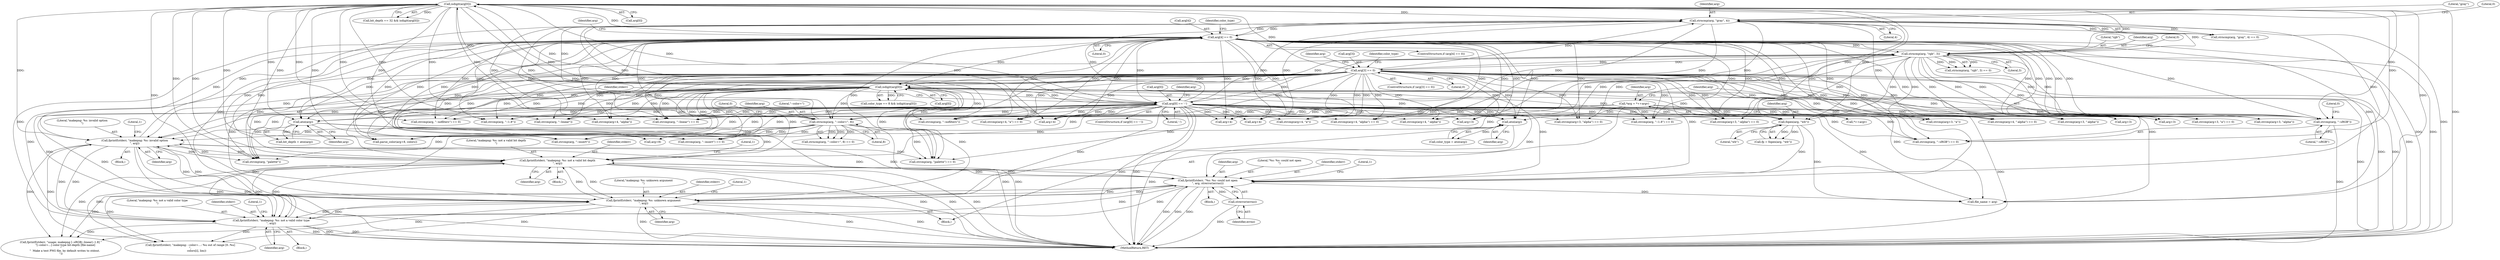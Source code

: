digraph "0_Android_9d4853418ab2f754c2b63e091c29c5529b8b86ca_18@API" {
"1000166" [label="(Call,strcmp(arg, \"--sRGB\"))"];
"1000435" [label="(Call,isdigit(arg[0]))"];
"1000397" [label="(Call,isdigit(arg[0]))"];
"1000345" [label="(Call,strncmp(arg, \"rgb\", 3))"];
"1000303" [label="(Call,arg[4] == 0)"];
"1000296" [label="(Call,strncmp(arg, \"gray\", 4))"];
"1000352" [label="(Call,arg[3] == 0)"];
"1000271" [label="(Call,arg[0] == '-')"];
"1000210" [label="(Call,strncmp(arg, \"--color=\", 8))"];
"1000159" [label="(Call,*arg = *++argv)"];
"1000277" [label="(Call,fprintf(stderr, \"makepng: %s: invalid option\n\", arg))"];
"1000460" [label="(Call,fprintf(stderr, \"makepng: %s: not a valid bit depth\n\", arg))"];
"1000482" [label="(Call,fprintf(stderr, \"%s: %s: could not open\n\", arg, strerror(errno)))"];
"1000494" [label="(Call,fprintf(stderr, \"makepng: %s: unknown argument\n\", arg))"];
"1000423" [label="(Call,fprintf(stderr, \"makepng: %s: not a valid color type\n\", arg))"];
"1000404" [label="(Call,atoi(arg))"];
"1000474" [label="(Call,fopen(arg, \"wb\"))"];
"1000486" [label="(Call,strerror(errno))"];
"1000442" [label="(Call,atoi(arg))"];
"1000177" [label="(Call,strcmp(arg, \"--linear\"))"];
"1000316" [label="(Call,strcmp(arg+4, \"a\") == 0)"];
"1000333" [label="(Call,arg+4)"];
"1000295" [label="(Call,strncmp(arg, \"gray\", 4) == 0)"];
"1000485" [label="(Identifier,arg)"];
"1000472" [label="(Call,fp = fopen(arg, \"wb\"))"];
"1000496" [label="(Literal,\"makepng: %s: unknown argument\n\")"];
"1000375" [label="(Call,arg+3)"];
"1000216" [label="(Call,parse_color(arg+8, colors))"];
"1000326" [label="(Call,arg+4)"];
"1000443" [label="(Identifier,arg)"];
"1000217" [label="(Call,arg+8)"];
"1000460" [label="(Call,fprintf(stderr, \"makepng: %s: not a valid bit depth\n\", arg))"];
"1000402" [label="(Call,color_type = atoi(arg))"];
"1000318" [label="(Call,arg+4)"];
"1000304" [label="(Call,arg[4])"];
"1000422" [label="(Block,)"];
"1000462" [label="(Literal,\"makepng: %s: not a valid bit depth\n\")"];
"1000285" [label="(Call,strcmp(arg, \"palette\"))"];
"1000431" [label="(Call,bit_depth == 32 && isdigit(arg[0]))"];
"1000494" [label="(Call,fprintf(stderr, \"makepng: %s: unknown argument\n\", arg))"];
"1000277" [label="(Call,fprintf(stderr, \"makepng: %s: invalid option\n\", arg))"];
"1000228" [label="(Call,strcmp(arg, \"--insert\"))"];
"1000359" [label="(Identifier,color_type)"];
"1000344" [label="(Call,strncmp(arg, \"rgb\", 3) == 0)"];
"1000345" [label="(Call,strncmp(arg, \"rgb\", 3))"];
"1000199" [label="(Call,strcmp(arg, \"--nofilters\"))"];
"1000272" [label="(Call,arg[0])"];
"1000461" [label="(Identifier,stderr)"];
"1000490" [label="(Call,file_name = arg)"];
"1000278" [label="(Identifier,stderr)"];
"1000495" [label="(Identifier,stderr)"];
"1000348" [label="(Literal,3)"];
"1000271" [label="(Call,arg[0] == '-')"];
"1000303" [label="(Call,arg[4] == 0)"];
"1000299" [label="(Literal,4)"];
"1000366" [label="(Call,strcmp(arg+3, \"a\"))"];
"1000165" [label="(Call,strcmp(arg, \"--sRGB\") == 0)"];
"1000347" [label="(Literal,\"rgb\")"];
"1000166" [label="(Call,strcmp(arg, \"--sRGB\"))"];
"1000317" [label="(Call,strcmp(arg+4, \"a\"))"];
"1000310" [label="(Identifier,color_type)"];
"1000187" [label="(Call,strcmp(arg, \"--1.8\") == 0)"];
"1000324" [label="(Call,strcmp(arg+4, \"alpha\") == 0)"];
"1000280" [label="(Identifier,arg)"];
"1000296" [label="(Call,strncmp(arg, \"gray\", 4))"];
"1000270" [label="(ControlStructure,if (arg[0] == '-'))"];
"1000332" [label="(Call,strcmp(arg+4, \"-alpha\"))"];
"1000425" [label="(Literal,\"makepng: %s: not a valid color type\n\")"];
"1000393" [label="(Call,color_type == 8 && isdigit(arg[0]))"];
"1000161" [label="(Call,*++argv)"];
"1000346" [label="(Identifier,arg)"];
"1000368" [label="(Identifier,arg)"];
"1000405" [label="(Identifier,arg)"];
"1000381" [label="(Call,strcmp(arg+3, \"-alpha\"))"];
"1000214" [label="(Literal,0)"];
"1000353" [label="(Call,arg[3])"];
"1000284" [label="(Call,strcmp(arg, \"palette\") == 0)"];
"1000497" [label="(Identifier,arg)"];
"1000211" [label="(Identifier,arg)"];
"1000398" [label="(Call,arg[0])"];
"1000424" [label="(Identifier,stderr)"];
"1000474" [label="(Call,fopen(arg, \"wb\"))"];
"1000475" [label="(Identifier,arg)"];
"1000168" [label="(Literal,\"--sRGB\")"];
"1000397" [label="(Call,isdigit(arg[0]))"];
"1000188" [label="(Call,strcmp(arg, \"--1.8\"))"];
"1000463" [label="(Identifier,arg)"];
"1000499" [label="(Literal,1)"];
"1000159" [label="(Call,*arg = *++argv)"];
"1000626" [label="(MethodReturn,RET)"];
"1000302" [label="(ControlStructure,if (arg[4] == 0))"];
"1000367" [label="(Call,arg+3)"];
"1000297" [label="(Identifier,arg)"];
"1000484" [label="(Literal,\"%s: %s: could not open\n\")"];
"1000486" [label="(Call,strerror(errno))"];
"1000276" [label="(Block,)"];
"1000279" [label="(Literal,\"makepng: %s: invalid option\n\")"];
"1000169" [label="(Literal,0)"];
"1000465" [label="(Literal,1)"];
"1000210" [label="(Call,strncmp(arg, \"--color=\", 8))"];
"1000483" [label="(Identifier,stderr)"];
"1000160" [label="(Identifier,arg)"];
"1000325" [label="(Call,strcmp(arg+4, \"alpha\"))"];
"1000428" [label="(Literal,1)"];
"1000157" [label="(Block,)"];
"1000275" [label="(Literal,'-')"];
"1000382" [label="(Call,arg+3)"];
"1000351" [label="(ControlStructure,if (arg[3] == 0))"];
"1000356" [label="(Literal,0)"];
"1000282" [label="(Literal,1)"];
"1000227" [label="(Call,strcmp(arg, \"--insert\") == 0)"];
"1000167" [label="(Identifier,arg)"];
"1000489" [label="(Literal,1)"];
"1000209" [label="(Call,strncmp(arg, \"--color=\", 8) == 0)"];
"1000373" [label="(Call,strcmp(arg+3, \"alpha\") == 0)"];
"1000426" [label="(Identifier,arg)"];
"1000352" [label="(Call,arg[3] == 0)"];
"1000404" [label="(Call,atoi(arg))"];
"1000349" [label="(Literal,0)"];
"1000440" [label="(Call,bit_depth = atoi(arg))"];
"1000176" [label="(Call,strcmp(arg, \"--linear\") == 0)"];
"1000380" [label="(Call,strcmp(arg+3, \"-alpha\") == 0)"];
"1000365" [label="(Call,strcmp(arg+3, \"a\") == 0)"];
"1000459" [label="(Block,)"];
"1000482" [label="(Call,fprintf(stderr, \"%s: %s: could not open\n\", arg, strerror(errno)))"];
"1000436" [label="(Call,arg[0])"];
"1000213" [label="(Literal,8)"];
"1000212" [label="(Literal,\"--color=\")"];
"1000298" [label="(Literal,\"gray\")"];
"1000487" [label="(Identifier,errno)"];
"1000509" [label="(Call,fprintf(stderr, \"usage: makepng [--sRGB|--linear|--1.8] \"\n          \"[--color=...] color-type bit-depth [file-name]\n\"\n         \"  Make a test PNG file, by default writes to stdout.\n\"))"];
"1000442" [label="(Call,atoi(arg))"];
"1000300" [label="(Literal,0)"];
"1000319" [label="(Identifier,arg)"];
"1000374" [label="(Call,strcmp(arg+3, \"alpha\"))"];
"1000435" [label="(Call,isdigit(arg[0]))"];
"1000331" [label="(Call,strcmp(arg+4, \"-alpha\") == 0)"];
"1000423" [label="(Call,fprintf(stderr, \"makepng: %s: not a valid color type\n\", arg))"];
"1000307" [label="(Literal,0)"];
"1000476" [label="(Literal,\"wb\")"];
"1000198" [label="(Call,strcmp(arg, \"--nofilters\") == 0)"];
"1000286" [label="(Identifier,arg)"];
"1000547" [label="(Call,fprintf(stderr, \"makepng: --color=...: %u out of range [0..%u]\n\",\n               colors[i], lim))"];
"1000481" [label="(Block,)"];
"1000166" -> "1000165"  [label="AST: "];
"1000166" -> "1000168"  [label="CFG: "];
"1000167" -> "1000166"  [label="AST: "];
"1000168" -> "1000166"  [label="AST: "];
"1000169" -> "1000166"  [label="CFG: "];
"1000166" -> "1000626"  [label="DDG: "];
"1000435" -> "1000166"  [label="DDG: "];
"1000397" -> "1000166"  [label="DDG: "];
"1000303" -> "1000166"  [label="DDG: "];
"1000159" -> "1000166"  [label="DDG: "];
"1000352" -> "1000166"  [label="DDG: "];
"1000271" -> "1000166"  [label="DDG: "];
"1000435" -> "1000431"  [label="AST: "];
"1000435" -> "1000436"  [label="CFG: "];
"1000436" -> "1000435"  [label="AST: "];
"1000431" -> "1000435"  [label="CFG: "];
"1000435" -> "1000626"  [label="DDG: "];
"1000435" -> "1000165"  [label="DDG: "];
"1000435" -> "1000176"  [label="DDG: "];
"1000435" -> "1000177"  [label="DDG: "];
"1000435" -> "1000187"  [label="DDG: "];
"1000435" -> "1000188"  [label="DDG: "];
"1000435" -> "1000198"  [label="DDG: "];
"1000435" -> "1000199"  [label="DDG: "];
"1000435" -> "1000210"  [label="DDG: "];
"1000435" -> "1000216"  [label="DDG: "];
"1000435" -> "1000217"  [label="DDG: "];
"1000435" -> "1000227"  [label="DDG: "];
"1000435" -> "1000228"  [label="DDG: "];
"1000435" -> "1000271"  [label="DDG: "];
"1000435" -> "1000277"  [label="DDG: "];
"1000435" -> "1000284"  [label="DDG: "];
"1000435" -> "1000285"  [label="DDG: "];
"1000435" -> "1000296"  [label="DDG: "];
"1000435" -> "1000431"  [label="DDG: "];
"1000397" -> "1000435"  [label="DDG: "];
"1000345" -> "1000435"  [label="DDG: "];
"1000271" -> "1000435"  [label="DDG: "];
"1000303" -> "1000435"  [label="DDG: "];
"1000352" -> "1000435"  [label="DDG: "];
"1000435" -> "1000442"  [label="DDG: "];
"1000435" -> "1000460"  [label="DDG: "];
"1000435" -> "1000474"  [label="DDG: "];
"1000435" -> "1000482"  [label="DDG: "];
"1000435" -> "1000490"  [label="DDG: "];
"1000435" -> "1000494"  [label="DDG: "];
"1000397" -> "1000393"  [label="AST: "];
"1000397" -> "1000398"  [label="CFG: "];
"1000398" -> "1000397"  [label="AST: "];
"1000393" -> "1000397"  [label="CFG: "];
"1000397" -> "1000626"  [label="DDG: "];
"1000397" -> "1000165"  [label="DDG: "];
"1000397" -> "1000176"  [label="DDG: "];
"1000397" -> "1000177"  [label="DDG: "];
"1000397" -> "1000187"  [label="DDG: "];
"1000397" -> "1000188"  [label="DDG: "];
"1000397" -> "1000198"  [label="DDG: "];
"1000397" -> "1000199"  [label="DDG: "];
"1000397" -> "1000210"  [label="DDG: "];
"1000397" -> "1000216"  [label="DDG: "];
"1000397" -> "1000217"  [label="DDG: "];
"1000397" -> "1000227"  [label="DDG: "];
"1000397" -> "1000228"  [label="DDG: "];
"1000397" -> "1000271"  [label="DDG: "];
"1000397" -> "1000277"  [label="DDG: "];
"1000397" -> "1000284"  [label="DDG: "];
"1000397" -> "1000285"  [label="DDG: "];
"1000397" -> "1000296"  [label="DDG: "];
"1000397" -> "1000393"  [label="DDG: "];
"1000345" -> "1000397"  [label="DDG: "];
"1000271" -> "1000397"  [label="DDG: "];
"1000303" -> "1000397"  [label="DDG: "];
"1000352" -> "1000397"  [label="DDG: "];
"1000397" -> "1000404"  [label="DDG: "];
"1000397" -> "1000423"  [label="DDG: "];
"1000397" -> "1000442"  [label="DDG: "];
"1000397" -> "1000460"  [label="DDG: "];
"1000397" -> "1000474"  [label="DDG: "];
"1000397" -> "1000482"  [label="DDG: "];
"1000397" -> "1000490"  [label="DDG: "];
"1000397" -> "1000494"  [label="DDG: "];
"1000345" -> "1000344"  [label="AST: "];
"1000345" -> "1000348"  [label="CFG: "];
"1000346" -> "1000345"  [label="AST: "];
"1000347" -> "1000345"  [label="AST: "];
"1000348" -> "1000345"  [label="AST: "];
"1000349" -> "1000345"  [label="CFG: "];
"1000345" -> "1000626"  [label="DDG: "];
"1000345" -> "1000344"  [label="DDG: "];
"1000345" -> "1000344"  [label="DDG: "];
"1000345" -> "1000344"  [label="DDG: "];
"1000303" -> "1000345"  [label="DDG: "];
"1000352" -> "1000345"  [label="DDG: "];
"1000296" -> "1000345"  [label="DDG: "];
"1000271" -> "1000345"  [label="DDG: "];
"1000345" -> "1000352"  [label="DDG: "];
"1000345" -> "1000365"  [label="DDG: "];
"1000345" -> "1000366"  [label="DDG: "];
"1000345" -> "1000367"  [label="DDG: "];
"1000345" -> "1000373"  [label="DDG: "];
"1000345" -> "1000374"  [label="DDG: "];
"1000345" -> "1000375"  [label="DDG: "];
"1000345" -> "1000380"  [label="DDG: "];
"1000345" -> "1000381"  [label="DDG: "];
"1000345" -> "1000382"  [label="DDG: "];
"1000345" -> "1000404"  [label="DDG: "];
"1000345" -> "1000442"  [label="DDG: "];
"1000345" -> "1000474"  [label="DDG: "];
"1000345" -> "1000494"  [label="DDG: "];
"1000303" -> "1000302"  [label="AST: "];
"1000303" -> "1000307"  [label="CFG: "];
"1000304" -> "1000303"  [label="AST: "];
"1000307" -> "1000303"  [label="AST: "];
"1000310" -> "1000303"  [label="CFG: "];
"1000319" -> "1000303"  [label="CFG: "];
"1000303" -> "1000626"  [label="DDG: "];
"1000303" -> "1000626"  [label="DDG: "];
"1000303" -> "1000165"  [label="DDG: "];
"1000303" -> "1000176"  [label="DDG: "];
"1000303" -> "1000177"  [label="DDG: "];
"1000303" -> "1000187"  [label="DDG: "];
"1000303" -> "1000188"  [label="DDG: "];
"1000303" -> "1000198"  [label="DDG: "];
"1000303" -> "1000199"  [label="DDG: "];
"1000303" -> "1000210"  [label="DDG: "];
"1000303" -> "1000216"  [label="DDG: "];
"1000303" -> "1000217"  [label="DDG: "];
"1000303" -> "1000227"  [label="DDG: "];
"1000303" -> "1000228"  [label="DDG: "];
"1000303" -> "1000271"  [label="DDG: "];
"1000303" -> "1000277"  [label="DDG: "];
"1000303" -> "1000284"  [label="DDG: "];
"1000303" -> "1000285"  [label="DDG: "];
"1000303" -> "1000296"  [label="DDG: "];
"1000296" -> "1000303"  [label="DDG: "];
"1000303" -> "1000316"  [label="DDG: "];
"1000303" -> "1000317"  [label="DDG: "];
"1000303" -> "1000318"  [label="DDG: "];
"1000303" -> "1000324"  [label="DDG: "];
"1000303" -> "1000325"  [label="DDG: "];
"1000303" -> "1000326"  [label="DDG: "];
"1000303" -> "1000331"  [label="DDG: "];
"1000303" -> "1000332"  [label="DDG: "];
"1000303" -> "1000333"  [label="DDG: "];
"1000303" -> "1000365"  [label="DDG: "];
"1000303" -> "1000366"  [label="DDG: "];
"1000303" -> "1000367"  [label="DDG: "];
"1000303" -> "1000373"  [label="DDG: "];
"1000303" -> "1000374"  [label="DDG: "];
"1000303" -> "1000375"  [label="DDG: "];
"1000303" -> "1000380"  [label="DDG: "];
"1000303" -> "1000381"  [label="DDG: "];
"1000303" -> "1000382"  [label="DDG: "];
"1000303" -> "1000404"  [label="DDG: "];
"1000303" -> "1000423"  [label="DDG: "];
"1000303" -> "1000442"  [label="DDG: "];
"1000303" -> "1000460"  [label="DDG: "];
"1000303" -> "1000474"  [label="DDG: "];
"1000303" -> "1000482"  [label="DDG: "];
"1000303" -> "1000490"  [label="DDG: "];
"1000303" -> "1000494"  [label="DDG: "];
"1000296" -> "1000295"  [label="AST: "];
"1000296" -> "1000299"  [label="CFG: "];
"1000297" -> "1000296"  [label="AST: "];
"1000298" -> "1000296"  [label="AST: "];
"1000299" -> "1000296"  [label="AST: "];
"1000300" -> "1000296"  [label="CFG: "];
"1000296" -> "1000626"  [label="DDG: "];
"1000296" -> "1000295"  [label="DDG: "];
"1000296" -> "1000295"  [label="DDG: "];
"1000296" -> "1000295"  [label="DDG: "];
"1000352" -> "1000296"  [label="DDG: "];
"1000271" -> "1000296"  [label="DDG: "];
"1000210" -> "1000296"  [label="DDG: "];
"1000277" -> "1000296"  [label="DDG: "];
"1000296" -> "1000316"  [label="DDG: "];
"1000296" -> "1000317"  [label="DDG: "];
"1000296" -> "1000318"  [label="DDG: "];
"1000296" -> "1000324"  [label="DDG: "];
"1000296" -> "1000325"  [label="DDG: "];
"1000296" -> "1000326"  [label="DDG: "];
"1000296" -> "1000331"  [label="DDG: "];
"1000296" -> "1000332"  [label="DDG: "];
"1000296" -> "1000333"  [label="DDG: "];
"1000352" -> "1000351"  [label="AST: "];
"1000352" -> "1000356"  [label="CFG: "];
"1000353" -> "1000352"  [label="AST: "];
"1000356" -> "1000352"  [label="AST: "];
"1000359" -> "1000352"  [label="CFG: "];
"1000368" -> "1000352"  [label="CFG: "];
"1000352" -> "1000626"  [label="DDG: "];
"1000352" -> "1000626"  [label="DDG: "];
"1000352" -> "1000165"  [label="DDG: "];
"1000352" -> "1000176"  [label="DDG: "];
"1000352" -> "1000177"  [label="DDG: "];
"1000352" -> "1000187"  [label="DDG: "];
"1000352" -> "1000188"  [label="DDG: "];
"1000352" -> "1000198"  [label="DDG: "];
"1000352" -> "1000199"  [label="DDG: "];
"1000352" -> "1000210"  [label="DDG: "];
"1000352" -> "1000216"  [label="DDG: "];
"1000352" -> "1000217"  [label="DDG: "];
"1000352" -> "1000227"  [label="DDG: "];
"1000352" -> "1000228"  [label="DDG: "];
"1000352" -> "1000271"  [label="DDG: "];
"1000352" -> "1000277"  [label="DDG: "];
"1000352" -> "1000284"  [label="DDG: "];
"1000352" -> "1000285"  [label="DDG: "];
"1000352" -> "1000316"  [label="DDG: "];
"1000352" -> "1000317"  [label="DDG: "];
"1000352" -> "1000318"  [label="DDG: "];
"1000352" -> "1000324"  [label="DDG: "];
"1000352" -> "1000325"  [label="DDG: "];
"1000352" -> "1000326"  [label="DDG: "];
"1000352" -> "1000331"  [label="DDG: "];
"1000352" -> "1000332"  [label="DDG: "];
"1000352" -> "1000333"  [label="DDG: "];
"1000352" -> "1000365"  [label="DDG: "];
"1000352" -> "1000366"  [label="DDG: "];
"1000352" -> "1000367"  [label="DDG: "];
"1000352" -> "1000373"  [label="DDG: "];
"1000352" -> "1000374"  [label="DDG: "];
"1000352" -> "1000375"  [label="DDG: "];
"1000352" -> "1000380"  [label="DDG: "];
"1000352" -> "1000381"  [label="DDG: "];
"1000352" -> "1000382"  [label="DDG: "];
"1000352" -> "1000404"  [label="DDG: "];
"1000352" -> "1000423"  [label="DDG: "];
"1000352" -> "1000442"  [label="DDG: "];
"1000352" -> "1000460"  [label="DDG: "];
"1000352" -> "1000474"  [label="DDG: "];
"1000352" -> "1000482"  [label="DDG: "];
"1000352" -> "1000490"  [label="DDG: "];
"1000352" -> "1000494"  [label="DDG: "];
"1000271" -> "1000270"  [label="AST: "];
"1000271" -> "1000275"  [label="CFG: "];
"1000272" -> "1000271"  [label="AST: "];
"1000275" -> "1000271"  [label="AST: "];
"1000278" -> "1000271"  [label="CFG: "];
"1000286" -> "1000271"  [label="CFG: "];
"1000271" -> "1000626"  [label="DDG: "];
"1000271" -> "1000626"  [label="DDG: "];
"1000271" -> "1000165"  [label="DDG: "];
"1000271" -> "1000176"  [label="DDG: "];
"1000271" -> "1000177"  [label="DDG: "];
"1000271" -> "1000187"  [label="DDG: "];
"1000271" -> "1000188"  [label="DDG: "];
"1000271" -> "1000198"  [label="DDG: "];
"1000271" -> "1000199"  [label="DDG: "];
"1000271" -> "1000210"  [label="DDG: "];
"1000271" -> "1000216"  [label="DDG: "];
"1000271" -> "1000217"  [label="DDG: "];
"1000271" -> "1000227"  [label="DDG: "];
"1000271" -> "1000228"  [label="DDG: "];
"1000210" -> "1000271"  [label="DDG: "];
"1000271" -> "1000277"  [label="DDG: "];
"1000271" -> "1000284"  [label="DDG: "];
"1000271" -> "1000285"  [label="DDG: "];
"1000271" -> "1000316"  [label="DDG: "];
"1000271" -> "1000317"  [label="DDG: "];
"1000271" -> "1000318"  [label="DDG: "];
"1000271" -> "1000324"  [label="DDG: "];
"1000271" -> "1000325"  [label="DDG: "];
"1000271" -> "1000326"  [label="DDG: "];
"1000271" -> "1000331"  [label="DDG: "];
"1000271" -> "1000332"  [label="DDG: "];
"1000271" -> "1000333"  [label="DDG: "];
"1000271" -> "1000365"  [label="DDG: "];
"1000271" -> "1000366"  [label="DDG: "];
"1000271" -> "1000367"  [label="DDG: "];
"1000271" -> "1000373"  [label="DDG: "];
"1000271" -> "1000374"  [label="DDG: "];
"1000271" -> "1000375"  [label="DDG: "];
"1000271" -> "1000380"  [label="DDG: "];
"1000271" -> "1000381"  [label="DDG: "];
"1000271" -> "1000382"  [label="DDG: "];
"1000271" -> "1000404"  [label="DDG: "];
"1000271" -> "1000423"  [label="DDG: "];
"1000271" -> "1000442"  [label="DDG: "];
"1000271" -> "1000460"  [label="DDG: "];
"1000271" -> "1000474"  [label="DDG: "];
"1000271" -> "1000482"  [label="DDG: "];
"1000271" -> "1000490"  [label="DDG: "];
"1000271" -> "1000494"  [label="DDG: "];
"1000210" -> "1000209"  [label="AST: "];
"1000210" -> "1000213"  [label="CFG: "];
"1000211" -> "1000210"  [label="AST: "];
"1000212" -> "1000210"  [label="AST: "];
"1000213" -> "1000210"  [label="AST: "];
"1000214" -> "1000210"  [label="CFG: "];
"1000210" -> "1000626"  [label="DDG: "];
"1000210" -> "1000209"  [label="DDG: "];
"1000210" -> "1000209"  [label="DDG: "];
"1000210" -> "1000209"  [label="DDG: "];
"1000159" -> "1000210"  [label="DDG: "];
"1000210" -> "1000216"  [label="DDG: "];
"1000210" -> "1000217"  [label="DDG: "];
"1000210" -> "1000227"  [label="DDG: "];
"1000210" -> "1000228"  [label="DDG: "];
"1000210" -> "1000277"  [label="DDG: "];
"1000210" -> "1000284"  [label="DDG: "];
"1000210" -> "1000285"  [label="DDG: "];
"1000159" -> "1000157"  [label="AST: "];
"1000159" -> "1000161"  [label="CFG: "];
"1000160" -> "1000159"  [label="AST: "];
"1000161" -> "1000159"  [label="AST: "];
"1000167" -> "1000159"  [label="CFG: "];
"1000159" -> "1000626"  [label="DDG: "];
"1000159" -> "1000165"  [label="DDG: "];
"1000159" -> "1000176"  [label="DDG: "];
"1000159" -> "1000177"  [label="DDG: "];
"1000159" -> "1000187"  [label="DDG: "];
"1000159" -> "1000188"  [label="DDG: "];
"1000159" -> "1000198"  [label="DDG: "];
"1000159" -> "1000199"  [label="DDG: "];
"1000277" -> "1000276"  [label="AST: "];
"1000277" -> "1000280"  [label="CFG: "];
"1000278" -> "1000277"  [label="AST: "];
"1000279" -> "1000277"  [label="AST: "];
"1000280" -> "1000277"  [label="AST: "];
"1000282" -> "1000277"  [label="CFG: "];
"1000277" -> "1000626"  [label="DDG: "];
"1000277" -> "1000626"  [label="DDG: "];
"1000460" -> "1000277"  [label="DDG: "];
"1000482" -> "1000277"  [label="DDG: "];
"1000494" -> "1000277"  [label="DDG: "];
"1000423" -> "1000277"  [label="DDG: "];
"1000277" -> "1000284"  [label="DDG: "];
"1000277" -> "1000285"  [label="DDG: "];
"1000277" -> "1000423"  [label="DDG: "];
"1000277" -> "1000460"  [label="DDG: "];
"1000277" -> "1000482"  [label="DDG: "];
"1000277" -> "1000494"  [label="DDG: "];
"1000277" -> "1000509"  [label="DDG: "];
"1000277" -> "1000547"  [label="DDG: "];
"1000460" -> "1000459"  [label="AST: "];
"1000460" -> "1000463"  [label="CFG: "];
"1000461" -> "1000460"  [label="AST: "];
"1000462" -> "1000460"  [label="AST: "];
"1000463" -> "1000460"  [label="AST: "];
"1000465" -> "1000460"  [label="CFG: "];
"1000460" -> "1000626"  [label="DDG: "];
"1000460" -> "1000626"  [label="DDG: "];
"1000460" -> "1000626"  [label="DDG: "];
"1000460" -> "1000423"  [label="DDG: "];
"1000482" -> "1000460"  [label="DDG: "];
"1000494" -> "1000460"  [label="DDG: "];
"1000423" -> "1000460"  [label="DDG: "];
"1000442" -> "1000460"  [label="DDG: "];
"1000460" -> "1000482"  [label="DDG: "];
"1000460" -> "1000494"  [label="DDG: "];
"1000460" -> "1000509"  [label="DDG: "];
"1000460" -> "1000547"  [label="DDG: "];
"1000482" -> "1000481"  [label="AST: "];
"1000482" -> "1000486"  [label="CFG: "];
"1000483" -> "1000482"  [label="AST: "];
"1000484" -> "1000482"  [label="AST: "];
"1000485" -> "1000482"  [label="AST: "];
"1000486" -> "1000482"  [label="AST: "];
"1000489" -> "1000482"  [label="CFG: "];
"1000482" -> "1000626"  [label="DDG: "];
"1000482" -> "1000626"  [label="DDG: "];
"1000482" -> "1000626"  [label="DDG: "];
"1000482" -> "1000423"  [label="DDG: "];
"1000494" -> "1000482"  [label="DDG: "];
"1000423" -> "1000482"  [label="DDG: "];
"1000474" -> "1000482"  [label="DDG: "];
"1000486" -> "1000482"  [label="DDG: "];
"1000482" -> "1000490"  [label="DDG: "];
"1000482" -> "1000494"  [label="DDG: "];
"1000482" -> "1000509"  [label="DDG: "];
"1000482" -> "1000547"  [label="DDG: "];
"1000494" -> "1000157"  [label="AST: "];
"1000494" -> "1000497"  [label="CFG: "];
"1000495" -> "1000494"  [label="AST: "];
"1000496" -> "1000494"  [label="AST: "];
"1000497" -> "1000494"  [label="AST: "];
"1000499" -> "1000494"  [label="CFG: "];
"1000494" -> "1000626"  [label="DDG: "];
"1000494" -> "1000626"  [label="DDG: "];
"1000494" -> "1000626"  [label="DDG: "];
"1000494" -> "1000423"  [label="DDG: "];
"1000423" -> "1000494"  [label="DDG: "];
"1000494" -> "1000509"  [label="DDG: "];
"1000494" -> "1000547"  [label="DDG: "];
"1000423" -> "1000422"  [label="AST: "];
"1000423" -> "1000426"  [label="CFG: "];
"1000424" -> "1000423"  [label="AST: "];
"1000425" -> "1000423"  [label="AST: "];
"1000426" -> "1000423"  [label="AST: "];
"1000428" -> "1000423"  [label="CFG: "];
"1000423" -> "1000626"  [label="DDG: "];
"1000423" -> "1000626"  [label="DDG: "];
"1000423" -> "1000626"  [label="DDG: "];
"1000404" -> "1000423"  [label="DDG: "];
"1000423" -> "1000509"  [label="DDG: "];
"1000423" -> "1000547"  [label="DDG: "];
"1000404" -> "1000402"  [label="AST: "];
"1000404" -> "1000405"  [label="CFG: "];
"1000405" -> "1000404"  [label="AST: "];
"1000402" -> "1000404"  [label="CFG: "];
"1000404" -> "1000626"  [label="DDG: "];
"1000404" -> "1000402"  [label="DDG: "];
"1000474" -> "1000472"  [label="AST: "];
"1000474" -> "1000476"  [label="CFG: "];
"1000475" -> "1000474"  [label="AST: "];
"1000476" -> "1000474"  [label="AST: "];
"1000472" -> "1000474"  [label="CFG: "];
"1000474" -> "1000472"  [label="DDG: "];
"1000474" -> "1000472"  [label="DDG: "];
"1000474" -> "1000490"  [label="DDG: "];
"1000486" -> "1000487"  [label="CFG: "];
"1000487" -> "1000486"  [label="AST: "];
"1000486" -> "1000626"  [label="DDG: "];
"1000442" -> "1000440"  [label="AST: "];
"1000442" -> "1000443"  [label="CFG: "];
"1000443" -> "1000442"  [label="AST: "];
"1000440" -> "1000442"  [label="CFG: "];
"1000442" -> "1000626"  [label="DDG: "];
"1000442" -> "1000440"  [label="DDG: "];
}
